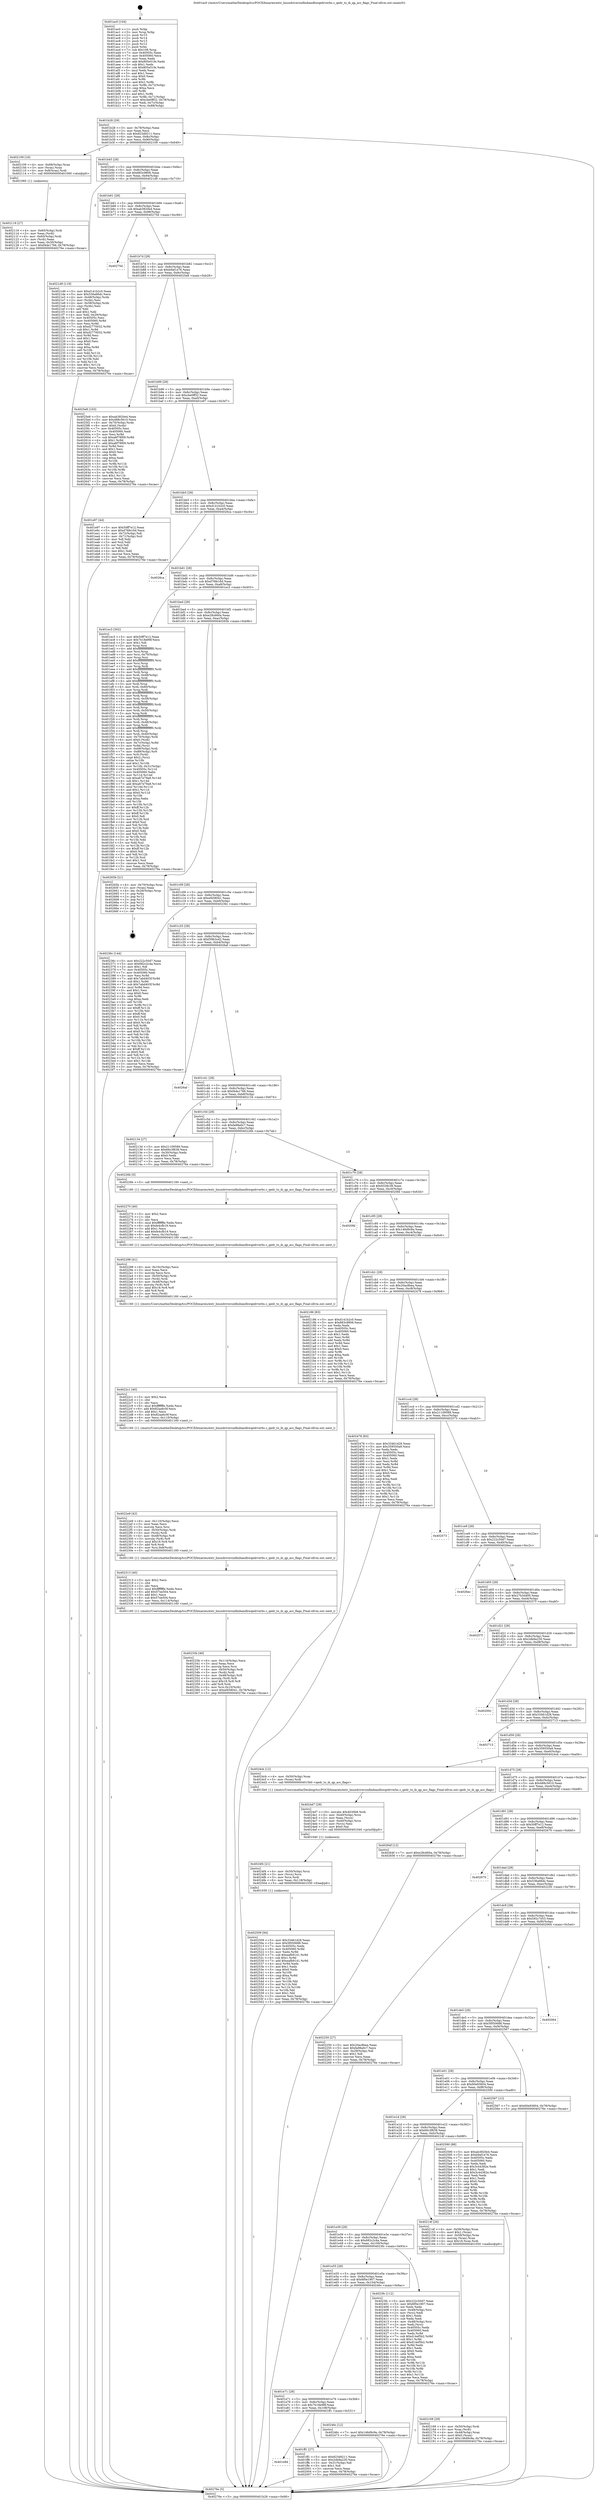 digraph "0x401ac0" {
  label = "0x401ac0 (/mnt/c/Users/mathe/Desktop/tcc/POCII/binaries/extr_linuxdriversinfinibandhwqedrverbs.c_qedr_to_ib_qp_acc_flags_Final-ollvm.out::main(0))"
  labelloc = "t"
  node[shape=record]

  Entry [label="",width=0.3,height=0.3,shape=circle,fillcolor=black,style=filled]
  "0x401b28" [label="{
     0x401b28 [29]\l
     | [instrs]\l
     &nbsp;&nbsp;0x401b28 \<+3\>: mov -0x78(%rbp),%eax\l
     &nbsp;&nbsp;0x401b2b \<+2\>: mov %eax,%ecx\l
     &nbsp;&nbsp;0x401b2d \<+6\>: sub $0x823d9211,%ecx\l
     &nbsp;&nbsp;0x401b33 \<+6\>: mov %eax,-0x8c(%rbp)\l
     &nbsp;&nbsp;0x401b39 \<+6\>: mov %ecx,-0x90(%rbp)\l
     &nbsp;&nbsp;0x401b3f \<+6\>: je 0000000000402109 \<main+0x649\>\l
  }"]
  "0x402109" [label="{
     0x402109 [16]\l
     | [instrs]\l
     &nbsp;&nbsp;0x402109 \<+4\>: mov -0x68(%rbp),%rax\l
     &nbsp;&nbsp;0x40210d \<+3\>: mov (%rax),%rax\l
     &nbsp;&nbsp;0x402110 \<+4\>: mov 0x8(%rax),%rdi\l
     &nbsp;&nbsp;0x402114 \<+5\>: call 0000000000401060 \<atoi@plt\>\l
     | [calls]\l
     &nbsp;&nbsp;0x401060 \{1\} (unknown)\l
  }"]
  "0x401b45" [label="{
     0x401b45 [28]\l
     | [instrs]\l
     &nbsp;&nbsp;0x401b45 \<+5\>: jmp 0000000000401b4a \<main+0x8a\>\l
     &nbsp;&nbsp;0x401b4a \<+6\>: mov -0x8c(%rbp),%eax\l
     &nbsp;&nbsp;0x401b50 \<+5\>: sub $0x883c9806,%eax\l
     &nbsp;&nbsp;0x401b55 \<+6\>: mov %eax,-0x94(%rbp)\l
     &nbsp;&nbsp;0x401b5b \<+6\>: je 00000000004021d9 \<main+0x719\>\l
  }"]
  Exit [label="",width=0.3,height=0.3,shape=circle,fillcolor=black,style=filled,peripheries=2]
  "0x4021d9" [label="{
     0x4021d9 [119]\l
     | [instrs]\l
     &nbsp;&nbsp;0x4021d9 \<+5\>: mov $0xd141b2c0,%eax\l
     &nbsp;&nbsp;0x4021de \<+5\>: mov $0x536a66dc,%ecx\l
     &nbsp;&nbsp;0x4021e3 \<+4\>: mov -0x48(%rbp),%rdx\l
     &nbsp;&nbsp;0x4021e7 \<+2\>: mov (%rdx),%esi\l
     &nbsp;&nbsp;0x4021e9 \<+4\>: mov -0x58(%rbp),%rdx\l
     &nbsp;&nbsp;0x4021ed \<+2\>: cmp (%rdx),%esi\l
     &nbsp;&nbsp;0x4021ef \<+4\>: setl %dil\l
     &nbsp;&nbsp;0x4021f3 \<+4\>: and $0x1,%dil\l
     &nbsp;&nbsp;0x4021f7 \<+4\>: mov %dil,-0x29(%rbp)\l
     &nbsp;&nbsp;0x4021fb \<+7\>: mov 0x40505c,%esi\l
     &nbsp;&nbsp;0x402202 \<+8\>: mov 0x405060,%r8d\l
     &nbsp;&nbsp;0x40220a \<+3\>: mov %esi,%r9d\l
     &nbsp;&nbsp;0x40220d \<+7\>: sub $0xd2770032,%r9d\l
     &nbsp;&nbsp;0x402214 \<+4\>: sub $0x1,%r9d\l
     &nbsp;&nbsp;0x402218 \<+7\>: add $0xd2770032,%r9d\l
     &nbsp;&nbsp;0x40221f \<+4\>: imul %r9d,%esi\l
     &nbsp;&nbsp;0x402223 \<+3\>: and $0x1,%esi\l
     &nbsp;&nbsp;0x402226 \<+3\>: cmp $0x0,%esi\l
     &nbsp;&nbsp;0x402229 \<+4\>: sete %dil\l
     &nbsp;&nbsp;0x40222d \<+4\>: cmp $0xa,%r8d\l
     &nbsp;&nbsp;0x402231 \<+4\>: setl %r10b\l
     &nbsp;&nbsp;0x402235 \<+3\>: mov %dil,%r11b\l
     &nbsp;&nbsp;0x402238 \<+3\>: and %r10b,%r11b\l
     &nbsp;&nbsp;0x40223b \<+3\>: xor %r10b,%dil\l
     &nbsp;&nbsp;0x40223e \<+3\>: or %dil,%r11b\l
     &nbsp;&nbsp;0x402241 \<+4\>: test $0x1,%r11b\l
     &nbsp;&nbsp;0x402245 \<+3\>: cmovne %ecx,%eax\l
     &nbsp;&nbsp;0x402248 \<+3\>: mov %eax,-0x78(%rbp)\l
     &nbsp;&nbsp;0x40224b \<+5\>: jmp 000000000040276e \<main+0xcae\>\l
  }"]
  "0x401b61" [label="{
     0x401b61 [28]\l
     | [instrs]\l
     &nbsp;&nbsp;0x401b61 \<+5\>: jmp 0000000000401b66 \<main+0xa6\>\l
     &nbsp;&nbsp;0x401b66 \<+6\>: mov -0x8c(%rbp),%eax\l
     &nbsp;&nbsp;0x401b6c \<+5\>: sub $0xab3820e4,%eax\l
     &nbsp;&nbsp;0x401b71 \<+6\>: mov %eax,-0x98(%rbp)\l
     &nbsp;&nbsp;0x401b77 \<+6\>: je 000000000040275d \<main+0xc9d\>\l
  }"]
  "0x402509" [label="{
     0x402509 [94]\l
     | [instrs]\l
     &nbsp;&nbsp;0x402509 \<+5\>: mov $0x33461d28,%eax\l
     &nbsp;&nbsp;0x40250e \<+5\>: mov $0x5f050688,%esi\l
     &nbsp;&nbsp;0x402513 \<+7\>: mov 0x40505c,%edx\l
     &nbsp;&nbsp;0x40251a \<+8\>: mov 0x405060,%r8d\l
     &nbsp;&nbsp;0x402522 \<+3\>: mov %edx,%r9d\l
     &nbsp;&nbsp;0x402525 \<+7\>: sub $0xeafb9141,%r9d\l
     &nbsp;&nbsp;0x40252c \<+4\>: sub $0x1,%r9d\l
     &nbsp;&nbsp;0x402530 \<+7\>: add $0xeafb9141,%r9d\l
     &nbsp;&nbsp;0x402537 \<+4\>: imul %r9d,%edx\l
     &nbsp;&nbsp;0x40253b \<+3\>: and $0x1,%edx\l
     &nbsp;&nbsp;0x40253e \<+3\>: cmp $0x0,%edx\l
     &nbsp;&nbsp;0x402541 \<+4\>: sete %r10b\l
     &nbsp;&nbsp;0x402545 \<+4\>: cmp $0xa,%r8d\l
     &nbsp;&nbsp;0x402549 \<+4\>: setl %r11b\l
     &nbsp;&nbsp;0x40254d \<+3\>: mov %r10b,%bl\l
     &nbsp;&nbsp;0x402550 \<+3\>: and %r11b,%bl\l
     &nbsp;&nbsp;0x402553 \<+3\>: xor %r11b,%r10b\l
     &nbsp;&nbsp;0x402556 \<+3\>: or %r10b,%bl\l
     &nbsp;&nbsp;0x402559 \<+3\>: test $0x1,%bl\l
     &nbsp;&nbsp;0x40255c \<+3\>: cmovne %esi,%eax\l
     &nbsp;&nbsp;0x40255f \<+3\>: mov %eax,-0x78(%rbp)\l
     &nbsp;&nbsp;0x402562 \<+5\>: jmp 000000000040276e \<main+0xcae\>\l
  }"]
  "0x40275d" [label="{
     0x40275d\l
  }", style=dashed]
  "0x401b7d" [label="{
     0x401b7d [28]\l
     | [instrs]\l
     &nbsp;&nbsp;0x401b7d \<+5\>: jmp 0000000000401b82 \<main+0xc2\>\l
     &nbsp;&nbsp;0x401b82 \<+6\>: mov -0x8c(%rbp),%eax\l
     &nbsp;&nbsp;0x401b88 \<+5\>: sub $0xb9af1e76,%eax\l
     &nbsp;&nbsp;0x401b8d \<+6\>: mov %eax,-0x9c(%rbp)\l
     &nbsp;&nbsp;0x401b93 \<+6\>: je 00000000004025e8 \<main+0xb28\>\l
  }"]
  "0x4024f4" [label="{
     0x4024f4 [21]\l
     | [instrs]\l
     &nbsp;&nbsp;0x4024f4 \<+4\>: mov -0x50(%rbp),%rcx\l
     &nbsp;&nbsp;0x4024f8 \<+3\>: mov (%rcx),%rcx\l
     &nbsp;&nbsp;0x4024fb \<+3\>: mov %rcx,%rdi\l
     &nbsp;&nbsp;0x4024fe \<+6\>: mov %eax,-0x118(%rbp)\l
     &nbsp;&nbsp;0x402504 \<+5\>: call 0000000000401030 \<free@plt\>\l
     | [calls]\l
     &nbsp;&nbsp;0x401030 \{1\} (unknown)\l
  }"]
  "0x4025e8" [label="{
     0x4025e8 [103]\l
     | [instrs]\l
     &nbsp;&nbsp;0x4025e8 \<+5\>: mov $0xab3820e4,%eax\l
     &nbsp;&nbsp;0x4025ed \<+5\>: mov $0x488c5610,%ecx\l
     &nbsp;&nbsp;0x4025f2 \<+4\>: mov -0x70(%rbp),%rdx\l
     &nbsp;&nbsp;0x4025f6 \<+6\>: movl $0x0,(%rdx)\l
     &nbsp;&nbsp;0x4025fc \<+7\>: mov 0x40505c,%esi\l
     &nbsp;&nbsp;0x402603 \<+7\>: mov 0x405060,%edi\l
     &nbsp;&nbsp;0x40260a \<+3\>: mov %esi,%r8d\l
     &nbsp;&nbsp;0x40260d \<+7\>: sub $0xa6f78f09,%r8d\l
     &nbsp;&nbsp;0x402614 \<+4\>: sub $0x1,%r8d\l
     &nbsp;&nbsp;0x402618 \<+7\>: add $0xa6f78f09,%r8d\l
     &nbsp;&nbsp;0x40261f \<+4\>: imul %r8d,%esi\l
     &nbsp;&nbsp;0x402623 \<+3\>: and $0x1,%esi\l
     &nbsp;&nbsp;0x402626 \<+3\>: cmp $0x0,%esi\l
     &nbsp;&nbsp;0x402629 \<+4\>: sete %r9b\l
     &nbsp;&nbsp;0x40262d \<+3\>: cmp $0xa,%edi\l
     &nbsp;&nbsp;0x402630 \<+4\>: setl %r10b\l
     &nbsp;&nbsp;0x402634 \<+3\>: mov %r9b,%r11b\l
     &nbsp;&nbsp;0x402637 \<+3\>: and %r10b,%r11b\l
     &nbsp;&nbsp;0x40263a \<+3\>: xor %r10b,%r9b\l
     &nbsp;&nbsp;0x40263d \<+3\>: or %r9b,%r11b\l
     &nbsp;&nbsp;0x402640 \<+4\>: test $0x1,%r11b\l
     &nbsp;&nbsp;0x402644 \<+3\>: cmovne %ecx,%eax\l
     &nbsp;&nbsp;0x402647 \<+3\>: mov %eax,-0x78(%rbp)\l
     &nbsp;&nbsp;0x40264a \<+5\>: jmp 000000000040276e \<main+0xcae\>\l
  }"]
  "0x401b99" [label="{
     0x401b99 [28]\l
     | [instrs]\l
     &nbsp;&nbsp;0x401b99 \<+5\>: jmp 0000000000401b9e \<main+0xde\>\l
     &nbsp;&nbsp;0x401b9e \<+6\>: mov -0x8c(%rbp),%eax\l
     &nbsp;&nbsp;0x401ba4 \<+5\>: sub $0xcbe0ff32,%eax\l
     &nbsp;&nbsp;0x401ba9 \<+6\>: mov %eax,-0xa0(%rbp)\l
     &nbsp;&nbsp;0x401baf \<+6\>: je 0000000000401e97 \<main+0x3d7\>\l
  }"]
  "0x4024d7" [label="{
     0x4024d7 [29]\l
     | [instrs]\l
     &nbsp;&nbsp;0x4024d7 \<+10\>: movabs $0x4030b6,%rdi\l
     &nbsp;&nbsp;0x4024e1 \<+4\>: mov -0x40(%rbp),%rcx\l
     &nbsp;&nbsp;0x4024e5 \<+2\>: mov %eax,(%rcx)\l
     &nbsp;&nbsp;0x4024e7 \<+4\>: mov -0x40(%rbp),%rcx\l
     &nbsp;&nbsp;0x4024eb \<+2\>: mov (%rcx),%esi\l
     &nbsp;&nbsp;0x4024ed \<+2\>: mov $0x0,%al\l
     &nbsp;&nbsp;0x4024ef \<+5\>: call 0000000000401040 \<printf@plt\>\l
     | [calls]\l
     &nbsp;&nbsp;0x401040 \{1\} (unknown)\l
  }"]
  "0x401e97" [label="{
     0x401e97 [44]\l
     | [instrs]\l
     &nbsp;&nbsp;0x401e97 \<+5\>: mov $0x50ff7e12,%eax\l
     &nbsp;&nbsp;0x401e9c \<+5\>: mov $0xd76fe16d,%ecx\l
     &nbsp;&nbsp;0x401ea1 \<+3\>: mov -0x72(%rbp),%dl\l
     &nbsp;&nbsp;0x401ea4 \<+4\>: mov -0x71(%rbp),%sil\l
     &nbsp;&nbsp;0x401ea8 \<+3\>: mov %dl,%dil\l
     &nbsp;&nbsp;0x401eab \<+3\>: and %sil,%dil\l
     &nbsp;&nbsp;0x401eae \<+3\>: xor %sil,%dl\l
     &nbsp;&nbsp;0x401eb1 \<+3\>: or %dl,%dil\l
     &nbsp;&nbsp;0x401eb4 \<+4\>: test $0x1,%dil\l
     &nbsp;&nbsp;0x401eb8 \<+3\>: cmovne %ecx,%eax\l
     &nbsp;&nbsp;0x401ebb \<+3\>: mov %eax,-0x78(%rbp)\l
     &nbsp;&nbsp;0x401ebe \<+5\>: jmp 000000000040276e \<main+0xcae\>\l
  }"]
  "0x401bb5" [label="{
     0x401bb5 [28]\l
     | [instrs]\l
     &nbsp;&nbsp;0x401bb5 \<+5\>: jmp 0000000000401bba \<main+0xfa\>\l
     &nbsp;&nbsp;0x401bba \<+6\>: mov -0x8c(%rbp),%eax\l
     &nbsp;&nbsp;0x401bc0 \<+5\>: sub $0xd141b2c0,%eax\l
     &nbsp;&nbsp;0x401bc5 \<+6\>: mov %eax,-0xa4(%rbp)\l
     &nbsp;&nbsp;0x401bcb \<+6\>: je 00000000004026ca \<main+0xc0a\>\l
  }"]
  "0x40276e" [label="{
     0x40276e [5]\l
     | [instrs]\l
     &nbsp;&nbsp;0x40276e \<+5\>: jmp 0000000000401b28 \<main+0x68\>\l
  }"]
  "0x401ac0" [label="{
     0x401ac0 [104]\l
     | [instrs]\l
     &nbsp;&nbsp;0x401ac0 \<+1\>: push %rbp\l
     &nbsp;&nbsp;0x401ac1 \<+3\>: mov %rsp,%rbp\l
     &nbsp;&nbsp;0x401ac4 \<+2\>: push %r15\l
     &nbsp;&nbsp;0x401ac6 \<+2\>: push %r14\l
     &nbsp;&nbsp;0x401ac8 \<+2\>: push %r13\l
     &nbsp;&nbsp;0x401aca \<+2\>: push %r12\l
     &nbsp;&nbsp;0x401acc \<+1\>: push %rbx\l
     &nbsp;&nbsp;0x401acd \<+7\>: sub $0x108,%rsp\l
     &nbsp;&nbsp;0x401ad4 \<+7\>: mov 0x40505c,%eax\l
     &nbsp;&nbsp;0x401adb \<+7\>: mov 0x405060,%ecx\l
     &nbsp;&nbsp;0x401ae2 \<+2\>: mov %eax,%edx\l
     &nbsp;&nbsp;0x401ae4 \<+6\>: add $0x805e51fe,%edx\l
     &nbsp;&nbsp;0x401aea \<+3\>: sub $0x1,%edx\l
     &nbsp;&nbsp;0x401aed \<+6\>: sub $0x805e51fe,%edx\l
     &nbsp;&nbsp;0x401af3 \<+3\>: imul %edx,%eax\l
     &nbsp;&nbsp;0x401af6 \<+3\>: and $0x1,%eax\l
     &nbsp;&nbsp;0x401af9 \<+3\>: cmp $0x0,%eax\l
     &nbsp;&nbsp;0x401afc \<+4\>: sete %r8b\l
     &nbsp;&nbsp;0x401b00 \<+4\>: and $0x1,%r8b\l
     &nbsp;&nbsp;0x401b04 \<+4\>: mov %r8b,-0x72(%rbp)\l
     &nbsp;&nbsp;0x401b08 \<+3\>: cmp $0xa,%ecx\l
     &nbsp;&nbsp;0x401b0b \<+4\>: setl %r8b\l
     &nbsp;&nbsp;0x401b0f \<+4\>: and $0x1,%r8b\l
     &nbsp;&nbsp;0x401b13 \<+4\>: mov %r8b,-0x71(%rbp)\l
     &nbsp;&nbsp;0x401b17 \<+7\>: movl $0xcbe0ff32,-0x78(%rbp)\l
     &nbsp;&nbsp;0x401b1e \<+3\>: mov %edi,-0x7c(%rbp)\l
     &nbsp;&nbsp;0x401b21 \<+7\>: mov %rsi,-0x88(%rbp)\l
  }"]
  "0x40233b" [label="{
     0x40233b [49]\l
     | [instrs]\l
     &nbsp;&nbsp;0x40233b \<+6\>: mov -0x114(%rbp),%ecx\l
     &nbsp;&nbsp;0x402341 \<+3\>: imul %eax,%ecx\l
     &nbsp;&nbsp;0x402344 \<+3\>: movslq %ecx,%rsi\l
     &nbsp;&nbsp;0x402347 \<+4\>: mov -0x50(%rbp),%rdi\l
     &nbsp;&nbsp;0x40234b \<+3\>: mov (%rdi),%rdi\l
     &nbsp;&nbsp;0x40234e \<+4\>: mov -0x48(%rbp),%r8\l
     &nbsp;&nbsp;0x402352 \<+3\>: movslq (%r8),%r8\l
     &nbsp;&nbsp;0x402355 \<+4\>: imul $0x18,%r8,%r8\l
     &nbsp;&nbsp;0x402359 \<+3\>: add %r8,%rdi\l
     &nbsp;&nbsp;0x40235c \<+4\>: mov %rsi,0x10(%rdi)\l
     &nbsp;&nbsp;0x402360 \<+7\>: movl $0xef458041,-0x78(%rbp)\l
     &nbsp;&nbsp;0x402367 \<+5\>: jmp 000000000040276e \<main+0xcae\>\l
  }"]
  "0x4026ca" [label="{
     0x4026ca\l
  }", style=dashed]
  "0x401bd1" [label="{
     0x401bd1 [28]\l
     | [instrs]\l
     &nbsp;&nbsp;0x401bd1 \<+5\>: jmp 0000000000401bd6 \<main+0x116\>\l
     &nbsp;&nbsp;0x401bd6 \<+6\>: mov -0x8c(%rbp),%eax\l
     &nbsp;&nbsp;0x401bdc \<+5\>: sub $0xd76fe16d,%eax\l
     &nbsp;&nbsp;0x401be1 \<+6\>: mov %eax,-0xa8(%rbp)\l
     &nbsp;&nbsp;0x401be7 \<+6\>: je 0000000000401ec3 \<main+0x403\>\l
  }"]
  "0x402313" [label="{
     0x402313 [40]\l
     | [instrs]\l
     &nbsp;&nbsp;0x402313 \<+5\>: mov $0x2,%ecx\l
     &nbsp;&nbsp;0x402318 \<+1\>: cltd\l
     &nbsp;&nbsp;0x402319 \<+2\>: idiv %ecx\l
     &nbsp;&nbsp;0x40231b \<+6\>: imul $0xfffffffe,%edx,%ecx\l
     &nbsp;&nbsp;0x402321 \<+6\>: add $0x57ee504,%ecx\l
     &nbsp;&nbsp;0x402327 \<+3\>: add $0x1,%ecx\l
     &nbsp;&nbsp;0x40232a \<+6\>: sub $0x57ee504,%ecx\l
     &nbsp;&nbsp;0x402330 \<+6\>: mov %ecx,-0x114(%rbp)\l
     &nbsp;&nbsp;0x402336 \<+5\>: call 0000000000401160 \<next_i\>\l
     | [calls]\l
     &nbsp;&nbsp;0x401160 \{1\} (/mnt/c/Users/mathe/Desktop/tcc/POCII/binaries/extr_linuxdriversinfinibandhwqedrverbs.c_qedr_to_ib_qp_acc_flags_Final-ollvm.out::next_i)\l
  }"]
  "0x401ec3" [label="{
     0x401ec3 [302]\l
     | [instrs]\l
     &nbsp;&nbsp;0x401ec3 \<+5\>: mov $0x50ff7e12,%eax\l
     &nbsp;&nbsp;0x401ec8 \<+5\>: mov $0x7b18e99f,%ecx\l
     &nbsp;&nbsp;0x401ecd \<+2\>: mov $0x1,%dl\l
     &nbsp;&nbsp;0x401ecf \<+3\>: mov %rsp,%rsi\l
     &nbsp;&nbsp;0x401ed2 \<+4\>: add $0xfffffffffffffff0,%rsi\l
     &nbsp;&nbsp;0x401ed6 \<+3\>: mov %rsi,%rsp\l
     &nbsp;&nbsp;0x401ed9 \<+4\>: mov %rsi,-0x70(%rbp)\l
     &nbsp;&nbsp;0x401edd \<+3\>: mov %rsp,%rsi\l
     &nbsp;&nbsp;0x401ee0 \<+4\>: add $0xfffffffffffffff0,%rsi\l
     &nbsp;&nbsp;0x401ee4 \<+3\>: mov %rsi,%rsp\l
     &nbsp;&nbsp;0x401ee7 \<+3\>: mov %rsp,%rdi\l
     &nbsp;&nbsp;0x401eea \<+4\>: add $0xfffffffffffffff0,%rdi\l
     &nbsp;&nbsp;0x401eee \<+3\>: mov %rdi,%rsp\l
     &nbsp;&nbsp;0x401ef1 \<+4\>: mov %rdi,-0x68(%rbp)\l
     &nbsp;&nbsp;0x401ef5 \<+3\>: mov %rsp,%rdi\l
     &nbsp;&nbsp;0x401ef8 \<+4\>: add $0xfffffffffffffff0,%rdi\l
     &nbsp;&nbsp;0x401efc \<+3\>: mov %rdi,%rsp\l
     &nbsp;&nbsp;0x401eff \<+4\>: mov %rdi,-0x60(%rbp)\l
     &nbsp;&nbsp;0x401f03 \<+3\>: mov %rsp,%rdi\l
     &nbsp;&nbsp;0x401f06 \<+4\>: add $0xfffffffffffffff0,%rdi\l
     &nbsp;&nbsp;0x401f0a \<+3\>: mov %rdi,%rsp\l
     &nbsp;&nbsp;0x401f0d \<+4\>: mov %rdi,-0x58(%rbp)\l
     &nbsp;&nbsp;0x401f11 \<+3\>: mov %rsp,%rdi\l
     &nbsp;&nbsp;0x401f14 \<+4\>: add $0xfffffffffffffff0,%rdi\l
     &nbsp;&nbsp;0x401f18 \<+3\>: mov %rdi,%rsp\l
     &nbsp;&nbsp;0x401f1b \<+4\>: mov %rdi,-0x50(%rbp)\l
     &nbsp;&nbsp;0x401f1f \<+3\>: mov %rsp,%rdi\l
     &nbsp;&nbsp;0x401f22 \<+4\>: add $0xfffffffffffffff0,%rdi\l
     &nbsp;&nbsp;0x401f26 \<+3\>: mov %rdi,%rsp\l
     &nbsp;&nbsp;0x401f29 \<+4\>: mov %rdi,-0x48(%rbp)\l
     &nbsp;&nbsp;0x401f2d \<+3\>: mov %rsp,%rdi\l
     &nbsp;&nbsp;0x401f30 \<+4\>: add $0xfffffffffffffff0,%rdi\l
     &nbsp;&nbsp;0x401f34 \<+3\>: mov %rdi,%rsp\l
     &nbsp;&nbsp;0x401f37 \<+4\>: mov %rdi,-0x40(%rbp)\l
     &nbsp;&nbsp;0x401f3b \<+4\>: mov -0x70(%rbp),%rdi\l
     &nbsp;&nbsp;0x401f3f \<+6\>: movl $0x0,(%rdi)\l
     &nbsp;&nbsp;0x401f45 \<+4\>: mov -0x7c(%rbp),%r8d\l
     &nbsp;&nbsp;0x401f49 \<+3\>: mov %r8d,(%rsi)\l
     &nbsp;&nbsp;0x401f4c \<+4\>: mov -0x68(%rbp),%rdi\l
     &nbsp;&nbsp;0x401f50 \<+7\>: mov -0x88(%rbp),%r9\l
     &nbsp;&nbsp;0x401f57 \<+3\>: mov %r9,(%rdi)\l
     &nbsp;&nbsp;0x401f5a \<+3\>: cmpl $0x2,(%rsi)\l
     &nbsp;&nbsp;0x401f5d \<+4\>: setne %r10b\l
     &nbsp;&nbsp;0x401f61 \<+4\>: and $0x1,%r10b\l
     &nbsp;&nbsp;0x401f65 \<+4\>: mov %r10b,-0x31(%rbp)\l
     &nbsp;&nbsp;0x401f69 \<+8\>: mov 0x40505c,%r11d\l
     &nbsp;&nbsp;0x401f71 \<+7\>: mov 0x405060,%ebx\l
     &nbsp;&nbsp;0x401f78 \<+3\>: mov %r11d,%r14d\l
     &nbsp;&nbsp;0x401f7b \<+7\>: sub $0xa67e79a8,%r14d\l
     &nbsp;&nbsp;0x401f82 \<+4\>: sub $0x1,%r14d\l
     &nbsp;&nbsp;0x401f86 \<+7\>: add $0xa67e79a8,%r14d\l
     &nbsp;&nbsp;0x401f8d \<+4\>: imul %r14d,%r11d\l
     &nbsp;&nbsp;0x401f91 \<+4\>: and $0x1,%r11d\l
     &nbsp;&nbsp;0x401f95 \<+4\>: cmp $0x0,%r11d\l
     &nbsp;&nbsp;0x401f99 \<+4\>: sete %r10b\l
     &nbsp;&nbsp;0x401f9d \<+3\>: cmp $0xa,%ebx\l
     &nbsp;&nbsp;0x401fa0 \<+4\>: setl %r15b\l
     &nbsp;&nbsp;0x401fa4 \<+3\>: mov %r10b,%r12b\l
     &nbsp;&nbsp;0x401fa7 \<+4\>: xor $0xff,%r12b\l
     &nbsp;&nbsp;0x401fab \<+3\>: mov %r15b,%r13b\l
     &nbsp;&nbsp;0x401fae \<+4\>: xor $0xff,%r13b\l
     &nbsp;&nbsp;0x401fb2 \<+3\>: xor $0x0,%dl\l
     &nbsp;&nbsp;0x401fb5 \<+3\>: mov %r12b,%sil\l
     &nbsp;&nbsp;0x401fb8 \<+4\>: and $0x0,%sil\l
     &nbsp;&nbsp;0x401fbc \<+3\>: and %dl,%r10b\l
     &nbsp;&nbsp;0x401fbf \<+3\>: mov %r13b,%dil\l
     &nbsp;&nbsp;0x401fc2 \<+4\>: and $0x0,%dil\l
     &nbsp;&nbsp;0x401fc6 \<+3\>: and %dl,%r15b\l
     &nbsp;&nbsp;0x401fc9 \<+3\>: or %r10b,%sil\l
     &nbsp;&nbsp;0x401fcc \<+3\>: or %r15b,%dil\l
     &nbsp;&nbsp;0x401fcf \<+3\>: xor %dil,%sil\l
     &nbsp;&nbsp;0x401fd2 \<+3\>: or %r13b,%r12b\l
     &nbsp;&nbsp;0x401fd5 \<+4\>: xor $0xff,%r12b\l
     &nbsp;&nbsp;0x401fd9 \<+3\>: or $0x0,%dl\l
     &nbsp;&nbsp;0x401fdc \<+3\>: and %dl,%r12b\l
     &nbsp;&nbsp;0x401fdf \<+3\>: or %r12b,%sil\l
     &nbsp;&nbsp;0x401fe2 \<+4\>: test $0x1,%sil\l
     &nbsp;&nbsp;0x401fe6 \<+3\>: cmovne %ecx,%eax\l
     &nbsp;&nbsp;0x401fe9 \<+3\>: mov %eax,-0x78(%rbp)\l
     &nbsp;&nbsp;0x401fec \<+5\>: jmp 000000000040276e \<main+0xcae\>\l
  }"]
  "0x401bed" [label="{
     0x401bed [28]\l
     | [instrs]\l
     &nbsp;&nbsp;0x401bed \<+5\>: jmp 0000000000401bf2 \<main+0x132\>\l
     &nbsp;&nbsp;0x401bf2 \<+6\>: mov -0x8c(%rbp),%eax\l
     &nbsp;&nbsp;0x401bf8 \<+5\>: sub $0xe28c660a,%eax\l
     &nbsp;&nbsp;0x401bfd \<+6\>: mov %eax,-0xac(%rbp)\l
     &nbsp;&nbsp;0x401c03 \<+6\>: je 000000000040265b \<main+0xb9b\>\l
  }"]
  "0x4022e9" [label="{
     0x4022e9 [42]\l
     | [instrs]\l
     &nbsp;&nbsp;0x4022e9 \<+6\>: mov -0x110(%rbp),%ecx\l
     &nbsp;&nbsp;0x4022ef \<+3\>: imul %eax,%ecx\l
     &nbsp;&nbsp;0x4022f2 \<+3\>: movslq %ecx,%rsi\l
     &nbsp;&nbsp;0x4022f5 \<+4\>: mov -0x50(%rbp),%rdi\l
     &nbsp;&nbsp;0x4022f9 \<+3\>: mov (%rdi),%rdi\l
     &nbsp;&nbsp;0x4022fc \<+4\>: mov -0x48(%rbp),%r8\l
     &nbsp;&nbsp;0x402300 \<+3\>: movslq (%r8),%r8\l
     &nbsp;&nbsp;0x402303 \<+4\>: imul $0x18,%r8,%r8\l
     &nbsp;&nbsp;0x402307 \<+3\>: add %r8,%rdi\l
     &nbsp;&nbsp;0x40230a \<+4\>: mov %rsi,0x8(%rdi)\l
     &nbsp;&nbsp;0x40230e \<+5\>: call 0000000000401160 \<next_i\>\l
     | [calls]\l
     &nbsp;&nbsp;0x401160 \{1\} (/mnt/c/Users/mathe/Desktop/tcc/POCII/binaries/extr_linuxdriversinfinibandhwqedrverbs.c_qedr_to_ib_qp_acc_flags_Final-ollvm.out::next_i)\l
  }"]
  "0x4022c1" [label="{
     0x4022c1 [40]\l
     | [instrs]\l
     &nbsp;&nbsp;0x4022c1 \<+5\>: mov $0x2,%ecx\l
     &nbsp;&nbsp;0x4022c6 \<+1\>: cltd\l
     &nbsp;&nbsp;0x4022c7 \<+2\>: idiv %ecx\l
     &nbsp;&nbsp;0x4022c9 \<+6\>: imul $0xfffffffe,%edx,%ecx\l
     &nbsp;&nbsp;0x4022cf \<+6\>: add $0x82aa6c0f,%ecx\l
     &nbsp;&nbsp;0x4022d5 \<+3\>: add $0x1,%ecx\l
     &nbsp;&nbsp;0x4022d8 \<+6\>: sub $0x82aa6c0f,%ecx\l
     &nbsp;&nbsp;0x4022de \<+6\>: mov %ecx,-0x110(%rbp)\l
     &nbsp;&nbsp;0x4022e4 \<+5\>: call 0000000000401160 \<next_i\>\l
     | [calls]\l
     &nbsp;&nbsp;0x401160 \{1\} (/mnt/c/Users/mathe/Desktop/tcc/POCII/binaries/extr_linuxdriversinfinibandhwqedrverbs.c_qedr_to_ib_qp_acc_flags_Final-ollvm.out::next_i)\l
  }"]
  "0x40265b" [label="{
     0x40265b [21]\l
     | [instrs]\l
     &nbsp;&nbsp;0x40265b \<+4\>: mov -0x70(%rbp),%rax\l
     &nbsp;&nbsp;0x40265f \<+2\>: mov (%rax),%eax\l
     &nbsp;&nbsp;0x402661 \<+4\>: lea -0x28(%rbp),%rsp\l
     &nbsp;&nbsp;0x402665 \<+1\>: pop %rbx\l
     &nbsp;&nbsp;0x402666 \<+2\>: pop %r12\l
     &nbsp;&nbsp;0x402668 \<+2\>: pop %r13\l
     &nbsp;&nbsp;0x40266a \<+2\>: pop %r14\l
     &nbsp;&nbsp;0x40266c \<+2\>: pop %r15\l
     &nbsp;&nbsp;0x40266e \<+1\>: pop %rbp\l
     &nbsp;&nbsp;0x40266f \<+1\>: ret\l
  }"]
  "0x401c09" [label="{
     0x401c09 [28]\l
     | [instrs]\l
     &nbsp;&nbsp;0x401c09 \<+5\>: jmp 0000000000401c0e \<main+0x14e\>\l
     &nbsp;&nbsp;0x401c0e \<+6\>: mov -0x8c(%rbp),%eax\l
     &nbsp;&nbsp;0x401c14 \<+5\>: sub $0xef458041,%eax\l
     &nbsp;&nbsp;0x401c19 \<+6\>: mov %eax,-0xb0(%rbp)\l
     &nbsp;&nbsp;0x401c1f \<+6\>: je 000000000040236c \<main+0x8ac\>\l
  }"]
  "0x402298" [label="{
     0x402298 [41]\l
     | [instrs]\l
     &nbsp;&nbsp;0x402298 \<+6\>: mov -0x10c(%rbp),%ecx\l
     &nbsp;&nbsp;0x40229e \<+3\>: imul %eax,%ecx\l
     &nbsp;&nbsp;0x4022a1 \<+3\>: movslq %ecx,%rsi\l
     &nbsp;&nbsp;0x4022a4 \<+4\>: mov -0x50(%rbp),%rdi\l
     &nbsp;&nbsp;0x4022a8 \<+3\>: mov (%rdi),%rdi\l
     &nbsp;&nbsp;0x4022ab \<+4\>: mov -0x48(%rbp),%r8\l
     &nbsp;&nbsp;0x4022af \<+3\>: movslq (%r8),%r8\l
     &nbsp;&nbsp;0x4022b2 \<+4\>: imul $0x18,%r8,%r8\l
     &nbsp;&nbsp;0x4022b6 \<+3\>: add %r8,%rdi\l
     &nbsp;&nbsp;0x4022b9 \<+3\>: mov %rsi,(%rdi)\l
     &nbsp;&nbsp;0x4022bc \<+5\>: call 0000000000401160 \<next_i\>\l
     | [calls]\l
     &nbsp;&nbsp;0x401160 \{1\} (/mnt/c/Users/mathe/Desktop/tcc/POCII/binaries/extr_linuxdriversinfinibandhwqedrverbs.c_qedr_to_ib_qp_acc_flags_Final-ollvm.out::next_i)\l
  }"]
  "0x40236c" [label="{
     0x40236c [144]\l
     | [instrs]\l
     &nbsp;&nbsp;0x40236c \<+5\>: mov $0x222c50d7,%eax\l
     &nbsp;&nbsp;0x402371 \<+5\>: mov $0x682c2c4a,%ecx\l
     &nbsp;&nbsp;0x402376 \<+2\>: mov $0x1,%dl\l
     &nbsp;&nbsp;0x402378 \<+7\>: mov 0x40505c,%esi\l
     &nbsp;&nbsp;0x40237f \<+7\>: mov 0x405060,%edi\l
     &nbsp;&nbsp;0x402386 \<+3\>: mov %esi,%r8d\l
     &nbsp;&nbsp;0x402389 \<+7\>: add $0x7abd403f,%r8d\l
     &nbsp;&nbsp;0x402390 \<+4\>: sub $0x1,%r8d\l
     &nbsp;&nbsp;0x402394 \<+7\>: sub $0x7abd403f,%r8d\l
     &nbsp;&nbsp;0x40239b \<+4\>: imul %r8d,%esi\l
     &nbsp;&nbsp;0x40239f \<+3\>: and $0x1,%esi\l
     &nbsp;&nbsp;0x4023a2 \<+3\>: cmp $0x0,%esi\l
     &nbsp;&nbsp;0x4023a5 \<+4\>: sete %r9b\l
     &nbsp;&nbsp;0x4023a9 \<+3\>: cmp $0xa,%edi\l
     &nbsp;&nbsp;0x4023ac \<+4\>: setl %r10b\l
     &nbsp;&nbsp;0x4023b0 \<+3\>: mov %r9b,%r11b\l
     &nbsp;&nbsp;0x4023b3 \<+4\>: xor $0xff,%r11b\l
     &nbsp;&nbsp;0x4023b7 \<+3\>: mov %r10b,%bl\l
     &nbsp;&nbsp;0x4023ba \<+3\>: xor $0xff,%bl\l
     &nbsp;&nbsp;0x4023bd \<+3\>: xor $0x0,%dl\l
     &nbsp;&nbsp;0x4023c0 \<+3\>: mov %r11b,%r14b\l
     &nbsp;&nbsp;0x4023c3 \<+4\>: and $0x0,%r14b\l
     &nbsp;&nbsp;0x4023c7 \<+3\>: and %dl,%r9b\l
     &nbsp;&nbsp;0x4023ca \<+3\>: mov %bl,%r15b\l
     &nbsp;&nbsp;0x4023cd \<+4\>: and $0x0,%r15b\l
     &nbsp;&nbsp;0x4023d1 \<+3\>: and %dl,%r10b\l
     &nbsp;&nbsp;0x4023d4 \<+3\>: or %r9b,%r14b\l
     &nbsp;&nbsp;0x4023d7 \<+3\>: or %r10b,%r15b\l
     &nbsp;&nbsp;0x4023da \<+3\>: xor %r15b,%r14b\l
     &nbsp;&nbsp;0x4023dd \<+3\>: or %bl,%r11b\l
     &nbsp;&nbsp;0x4023e0 \<+4\>: xor $0xff,%r11b\l
     &nbsp;&nbsp;0x4023e4 \<+3\>: or $0x0,%dl\l
     &nbsp;&nbsp;0x4023e7 \<+3\>: and %dl,%r11b\l
     &nbsp;&nbsp;0x4023ea \<+3\>: or %r11b,%r14b\l
     &nbsp;&nbsp;0x4023ed \<+4\>: test $0x1,%r14b\l
     &nbsp;&nbsp;0x4023f1 \<+3\>: cmovne %ecx,%eax\l
     &nbsp;&nbsp;0x4023f4 \<+3\>: mov %eax,-0x78(%rbp)\l
     &nbsp;&nbsp;0x4023f7 \<+5\>: jmp 000000000040276e \<main+0xcae\>\l
  }"]
  "0x401c25" [label="{
     0x401c25 [28]\l
     | [instrs]\l
     &nbsp;&nbsp;0x401c25 \<+5\>: jmp 0000000000401c2a \<main+0x16a\>\l
     &nbsp;&nbsp;0x401c2a \<+6\>: mov -0x8c(%rbp),%eax\l
     &nbsp;&nbsp;0x401c30 \<+5\>: sub $0xf39b3cd2,%eax\l
     &nbsp;&nbsp;0x401c35 \<+6\>: mov %eax,-0xb4(%rbp)\l
     &nbsp;&nbsp;0x401c3b \<+6\>: je 00000000004026af \<main+0xbef\>\l
  }"]
  "0x402270" [label="{
     0x402270 [40]\l
     | [instrs]\l
     &nbsp;&nbsp;0x402270 \<+5\>: mov $0x2,%ecx\l
     &nbsp;&nbsp;0x402275 \<+1\>: cltd\l
     &nbsp;&nbsp;0x402276 \<+2\>: idiv %ecx\l
     &nbsp;&nbsp;0x402278 \<+6\>: imul $0xfffffffe,%edx,%ecx\l
     &nbsp;&nbsp;0x40227e \<+6\>: sub $0xfe4cfb19,%ecx\l
     &nbsp;&nbsp;0x402284 \<+3\>: add $0x1,%ecx\l
     &nbsp;&nbsp;0x402287 \<+6\>: add $0xfe4cfb19,%ecx\l
     &nbsp;&nbsp;0x40228d \<+6\>: mov %ecx,-0x10c(%rbp)\l
     &nbsp;&nbsp;0x402293 \<+5\>: call 0000000000401160 \<next_i\>\l
     | [calls]\l
     &nbsp;&nbsp;0x401160 \{1\} (/mnt/c/Users/mathe/Desktop/tcc/POCII/binaries/extr_linuxdriversinfinibandhwqedrverbs.c_qedr_to_ib_qp_acc_flags_Final-ollvm.out::next_i)\l
  }"]
  "0x4026af" [label="{
     0x4026af\l
  }", style=dashed]
  "0x401c41" [label="{
     0x401c41 [28]\l
     | [instrs]\l
     &nbsp;&nbsp;0x401c41 \<+5\>: jmp 0000000000401c46 \<main+0x186\>\l
     &nbsp;&nbsp;0x401c46 \<+6\>: mov -0x8c(%rbp),%eax\l
     &nbsp;&nbsp;0x401c4c \<+5\>: sub $0xf4de1766,%eax\l
     &nbsp;&nbsp;0x401c51 \<+6\>: mov %eax,-0xb8(%rbp)\l
     &nbsp;&nbsp;0x401c57 \<+6\>: je 0000000000402134 \<main+0x674\>\l
  }"]
  "0x402169" [label="{
     0x402169 [29]\l
     | [instrs]\l
     &nbsp;&nbsp;0x402169 \<+4\>: mov -0x50(%rbp),%rdi\l
     &nbsp;&nbsp;0x40216d \<+3\>: mov %rax,(%rdi)\l
     &nbsp;&nbsp;0x402170 \<+4\>: mov -0x48(%rbp),%rax\l
     &nbsp;&nbsp;0x402174 \<+6\>: movl $0x0,(%rax)\l
     &nbsp;&nbsp;0x40217a \<+7\>: movl $0x146d9c9a,-0x78(%rbp)\l
     &nbsp;&nbsp;0x402181 \<+5\>: jmp 000000000040276e \<main+0xcae\>\l
  }"]
  "0x402134" [label="{
     0x402134 [27]\l
     | [instrs]\l
     &nbsp;&nbsp;0x402134 \<+5\>: mov $0x21109589,%eax\l
     &nbsp;&nbsp;0x402139 \<+5\>: mov $0x66c3f638,%ecx\l
     &nbsp;&nbsp;0x40213e \<+3\>: mov -0x30(%rbp),%edx\l
     &nbsp;&nbsp;0x402141 \<+3\>: cmp $0x0,%edx\l
     &nbsp;&nbsp;0x402144 \<+3\>: cmove %ecx,%eax\l
     &nbsp;&nbsp;0x402147 \<+3\>: mov %eax,-0x78(%rbp)\l
     &nbsp;&nbsp;0x40214a \<+5\>: jmp 000000000040276e \<main+0xcae\>\l
  }"]
  "0x401c5d" [label="{
     0x401c5d [28]\l
     | [instrs]\l
     &nbsp;&nbsp;0x401c5d \<+5\>: jmp 0000000000401c62 \<main+0x1a2\>\l
     &nbsp;&nbsp;0x401c62 \<+6\>: mov -0x8c(%rbp),%eax\l
     &nbsp;&nbsp;0x401c68 \<+5\>: sub $0xfa98a0c7,%eax\l
     &nbsp;&nbsp;0x401c6d \<+6\>: mov %eax,-0xbc(%rbp)\l
     &nbsp;&nbsp;0x401c73 \<+6\>: je 000000000040226b \<main+0x7ab\>\l
  }"]
  "0x402119" [label="{
     0x402119 [27]\l
     | [instrs]\l
     &nbsp;&nbsp;0x402119 \<+4\>: mov -0x60(%rbp),%rdi\l
     &nbsp;&nbsp;0x40211d \<+2\>: mov %eax,(%rdi)\l
     &nbsp;&nbsp;0x40211f \<+4\>: mov -0x60(%rbp),%rdi\l
     &nbsp;&nbsp;0x402123 \<+2\>: mov (%rdi),%eax\l
     &nbsp;&nbsp;0x402125 \<+3\>: mov %eax,-0x30(%rbp)\l
     &nbsp;&nbsp;0x402128 \<+7\>: movl $0xf4de1766,-0x78(%rbp)\l
     &nbsp;&nbsp;0x40212f \<+5\>: jmp 000000000040276e \<main+0xcae\>\l
  }"]
  "0x40226b" [label="{
     0x40226b [5]\l
     | [instrs]\l
     &nbsp;&nbsp;0x40226b \<+5\>: call 0000000000401160 \<next_i\>\l
     | [calls]\l
     &nbsp;&nbsp;0x401160 \{1\} (/mnt/c/Users/mathe/Desktop/tcc/POCII/binaries/extr_linuxdriversinfinibandhwqedrverbs.c_qedr_to_ib_qp_acc_flags_Final-ollvm.out::next_i)\l
  }"]
  "0x401c79" [label="{
     0x401c79 [28]\l
     | [instrs]\l
     &nbsp;&nbsp;0x401c79 \<+5\>: jmp 0000000000401c7e \<main+0x1be\>\l
     &nbsp;&nbsp;0x401c7e \<+6\>: mov -0x8c(%rbp),%eax\l
     &nbsp;&nbsp;0x401c84 \<+5\>: sub $0x9328c38,%eax\l
     &nbsp;&nbsp;0x401c89 \<+6\>: mov %eax,-0xc0(%rbp)\l
     &nbsp;&nbsp;0x401c8f \<+6\>: je 00000000004020fd \<main+0x63d\>\l
  }"]
  "0x401e8d" [label="{
     0x401e8d\l
  }", style=dashed]
  "0x4020fd" [label="{
     0x4020fd\l
  }", style=dashed]
  "0x401c95" [label="{
     0x401c95 [28]\l
     | [instrs]\l
     &nbsp;&nbsp;0x401c95 \<+5\>: jmp 0000000000401c9a \<main+0x1da\>\l
     &nbsp;&nbsp;0x401c9a \<+6\>: mov -0x8c(%rbp),%eax\l
     &nbsp;&nbsp;0x401ca0 \<+5\>: sub $0x146d9c9a,%eax\l
     &nbsp;&nbsp;0x401ca5 \<+6\>: mov %eax,-0xc4(%rbp)\l
     &nbsp;&nbsp;0x401cab \<+6\>: je 0000000000402186 \<main+0x6c6\>\l
  }"]
  "0x401ff1" [label="{
     0x401ff1 [27]\l
     | [instrs]\l
     &nbsp;&nbsp;0x401ff1 \<+5\>: mov $0x823d9211,%eax\l
     &nbsp;&nbsp;0x401ff6 \<+5\>: mov $0x2db9a230,%ecx\l
     &nbsp;&nbsp;0x401ffb \<+3\>: mov -0x31(%rbp),%dl\l
     &nbsp;&nbsp;0x401ffe \<+3\>: test $0x1,%dl\l
     &nbsp;&nbsp;0x402001 \<+3\>: cmovne %ecx,%eax\l
     &nbsp;&nbsp;0x402004 \<+3\>: mov %eax,-0x78(%rbp)\l
     &nbsp;&nbsp;0x402007 \<+5\>: jmp 000000000040276e \<main+0xcae\>\l
  }"]
  "0x402186" [label="{
     0x402186 [83]\l
     | [instrs]\l
     &nbsp;&nbsp;0x402186 \<+5\>: mov $0xd141b2c0,%eax\l
     &nbsp;&nbsp;0x40218b \<+5\>: mov $0x883c9806,%ecx\l
     &nbsp;&nbsp;0x402190 \<+2\>: xor %edx,%edx\l
     &nbsp;&nbsp;0x402192 \<+7\>: mov 0x40505c,%esi\l
     &nbsp;&nbsp;0x402199 \<+7\>: mov 0x405060,%edi\l
     &nbsp;&nbsp;0x4021a0 \<+3\>: sub $0x1,%edx\l
     &nbsp;&nbsp;0x4021a3 \<+3\>: mov %esi,%r8d\l
     &nbsp;&nbsp;0x4021a6 \<+3\>: add %edx,%r8d\l
     &nbsp;&nbsp;0x4021a9 \<+4\>: imul %r8d,%esi\l
     &nbsp;&nbsp;0x4021ad \<+3\>: and $0x1,%esi\l
     &nbsp;&nbsp;0x4021b0 \<+3\>: cmp $0x0,%esi\l
     &nbsp;&nbsp;0x4021b3 \<+4\>: sete %r9b\l
     &nbsp;&nbsp;0x4021b7 \<+3\>: cmp $0xa,%edi\l
     &nbsp;&nbsp;0x4021ba \<+4\>: setl %r10b\l
     &nbsp;&nbsp;0x4021be \<+3\>: mov %r9b,%r11b\l
     &nbsp;&nbsp;0x4021c1 \<+3\>: and %r10b,%r11b\l
     &nbsp;&nbsp;0x4021c4 \<+3\>: xor %r10b,%r9b\l
     &nbsp;&nbsp;0x4021c7 \<+3\>: or %r9b,%r11b\l
     &nbsp;&nbsp;0x4021ca \<+4\>: test $0x1,%r11b\l
     &nbsp;&nbsp;0x4021ce \<+3\>: cmovne %ecx,%eax\l
     &nbsp;&nbsp;0x4021d1 \<+3\>: mov %eax,-0x78(%rbp)\l
     &nbsp;&nbsp;0x4021d4 \<+5\>: jmp 000000000040276e \<main+0xcae\>\l
  }"]
  "0x401cb1" [label="{
     0x401cb1 [28]\l
     | [instrs]\l
     &nbsp;&nbsp;0x401cb1 \<+5\>: jmp 0000000000401cb6 \<main+0x1f6\>\l
     &nbsp;&nbsp;0x401cb6 \<+6\>: mov -0x8c(%rbp),%eax\l
     &nbsp;&nbsp;0x401cbc \<+5\>: sub $0x20ac8bea,%eax\l
     &nbsp;&nbsp;0x401cc1 \<+6\>: mov %eax,-0xc8(%rbp)\l
     &nbsp;&nbsp;0x401cc7 \<+6\>: je 0000000000402478 \<main+0x9b8\>\l
  }"]
  "0x401e71" [label="{
     0x401e71 [28]\l
     | [instrs]\l
     &nbsp;&nbsp;0x401e71 \<+5\>: jmp 0000000000401e76 \<main+0x3b6\>\l
     &nbsp;&nbsp;0x401e76 \<+6\>: mov -0x8c(%rbp),%eax\l
     &nbsp;&nbsp;0x401e7c \<+5\>: sub $0x7b18e99f,%eax\l
     &nbsp;&nbsp;0x401e81 \<+6\>: mov %eax,-0x108(%rbp)\l
     &nbsp;&nbsp;0x401e87 \<+6\>: je 0000000000401ff1 \<main+0x531\>\l
  }"]
  "0x402478" [label="{
     0x402478 [83]\l
     | [instrs]\l
     &nbsp;&nbsp;0x402478 \<+5\>: mov $0x33461d28,%eax\l
     &nbsp;&nbsp;0x40247d \<+5\>: mov $0x359550a9,%ecx\l
     &nbsp;&nbsp;0x402482 \<+2\>: xor %edx,%edx\l
     &nbsp;&nbsp;0x402484 \<+7\>: mov 0x40505c,%esi\l
     &nbsp;&nbsp;0x40248b \<+7\>: mov 0x405060,%edi\l
     &nbsp;&nbsp;0x402492 \<+3\>: sub $0x1,%edx\l
     &nbsp;&nbsp;0x402495 \<+3\>: mov %esi,%r8d\l
     &nbsp;&nbsp;0x402498 \<+3\>: add %edx,%r8d\l
     &nbsp;&nbsp;0x40249b \<+4\>: imul %r8d,%esi\l
     &nbsp;&nbsp;0x40249f \<+3\>: and $0x1,%esi\l
     &nbsp;&nbsp;0x4024a2 \<+3\>: cmp $0x0,%esi\l
     &nbsp;&nbsp;0x4024a5 \<+4\>: sete %r9b\l
     &nbsp;&nbsp;0x4024a9 \<+3\>: cmp $0xa,%edi\l
     &nbsp;&nbsp;0x4024ac \<+4\>: setl %r10b\l
     &nbsp;&nbsp;0x4024b0 \<+3\>: mov %r9b,%r11b\l
     &nbsp;&nbsp;0x4024b3 \<+3\>: and %r10b,%r11b\l
     &nbsp;&nbsp;0x4024b6 \<+3\>: xor %r10b,%r9b\l
     &nbsp;&nbsp;0x4024b9 \<+3\>: or %r9b,%r11b\l
     &nbsp;&nbsp;0x4024bc \<+4\>: test $0x1,%r11b\l
     &nbsp;&nbsp;0x4024c0 \<+3\>: cmovne %ecx,%eax\l
     &nbsp;&nbsp;0x4024c3 \<+3\>: mov %eax,-0x78(%rbp)\l
     &nbsp;&nbsp;0x4024c6 \<+5\>: jmp 000000000040276e \<main+0xcae\>\l
  }"]
  "0x401ccd" [label="{
     0x401ccd [28]\l
     | [instrs]\l
     &nbsp;&nbsp;0x401ccd \<+5\>: jmp 0000000000401cd2 \<main+0x212\>\l
     &nbsp;&nbsp;0x401cd2 \<+6\>: mov -0x8c(%rbp),%eax\l
     &nbsp;&nbsp;0x401cd8 \<+5\>: sub $0x21109589,%eax\l
     &nbsp;&nbsp;0x401cdd \<+6\>: mov %eax,-0xcc(%rbp)\l
     &nbsp;&nbsp;0x401ce3 \<+6\>: je 0000000000402573 \<main+0xab3\>\l
  }"]
  "0x40246c" [label="{
     0x40246c [12]\l
     | [instrs]\l
     &nbsp;&nbsp;0x40246c \<+7\>: movl $0x146d9c9a,-0x78(%rbp)\l
     &nbsp;&nbsp;0x402473 \<+5\>: jmp 000000000040276e \<main+0xcae\>\l
  }"]
  "0x402573" [label="{
     0x402573\l
  }", style=dashed]
  "0x401ce9" [label="{
     0x401ce9 [28]\l
     | [instrs]\l
     &nbsp;&nbsp;0x401ce9 \<+5\>: jmp 0000000000401cee \<main+0x22e\>\l
     &nbsp;&nbsp;0x401cee \<+6\>: mov -0x8c(%rbp),%eax\l
     &nbsp;&nbsp;0x401cf4 \<+5\>: sub $0x222c50d7,%eax\l
     &nbsp;&nbsp;0x401cf9 \<+6\>: mov %eax,-0xd0(%rbp)\l
     &nbsp;&nbsp;0x401cff \<+6\>: je 00000000004026ec \<main+0xc2c\>\l
  }"]
  "0x401e55" [label="{
     0x401e55 [28]\l
     | [instrs]\l
     &nbsp;&nbsp;0x401e55 \<+5\>: jmp 0000000000401e5a \<main+0x39a\>\l
     &nbsp;&nbsp;0x401e5a \<+6\>: mov -0x8c(%rbp),%eax\l
     &nbsp;&nbsp;0x401e60 \<+5\>: sub $0x6f0e1907,%eax\l
     &nbsp;&nbsp;0x401e65 \<+6\>: mov %eax,-0x104(%rbp)\l
     &nbsp;&nbsp;0x401e6b \<+6\>: je 000000000040246c \<main+0x9ac\>\l
  }"]
  "0x4026ec" [label="{
     0x4026ec\l
  }", style=dashed]
  "0x401d05" [label="{
     0x401d05 [28]\l
     | [instrs]\l
     &nbsp;&nbsp;0x401d05 \<+5\>: jmp 0000000000401d0a \<main+0x24a\>\l
     &nbsp;&nbsp;0x401d0a \<+6\>: mov -0x8c(%rbp),%eax\l
     &nbsp;&nbsp;0x401d10 \<+5\>: sub $0x27b3d495,%eax\l
     &nbsp;&nbsp;0x401d15 \<+6\>: mov %eax,-0xd4(%rbp)\l
     &nbsp;&nbsp;0x401d1b \<+6\>: je 000000000040257f \<main+0xabf\>\l
  }"]
  "0x4023fc" [label="{
     0x4023fc [112]\l
     | [instrs]\l
     &nbsp;&nbsp;0x4023fc \<+5\>: mov $0x222c50d7,%eax\l
     &nbsp;&nbsp;0x402401 \<+5\>: mov $0x6f0e1907,%ecx\l
     &nbsp;&nbsp;0x402406 \<+2\>: xor %edx,%edx\l
     &nbsp;&nbsp;0x402408 \<+4\>: mov -0x48(%rbp),%rsi\l
     &nbsp;&nbsp;0x40240c \<+2\>: mov (%rsi),%edi\l
     &nbsp;&nbsp;0x40240e \<+3\>: sub $0x1,%edx\l
     &nbsp;&nbsp;0x402411 \<+2\>: sub %edx,%edi\l
     &nbsp;&nbsp;0x402413 \<+4\>: mov -0x48(%rbp),%rsi\l
     &nbsp;&nbsp;0x402417 \<+2\>: mov %edi,(%rsi)\l
     &nbsp;&nbsp;0x402419 \<+7\>: mov 0x40505c,%edx\l
     &nbsp;&nbsp;0x402420 \<+7\>: mov 0x405060,%edi\l
     &nbsp;&nbsp;0x402427 \<+3\>: mov %edx,%r8d\l
     &nbsp;&nbsp;0x40242a \<+7\>: sub $0xd14ef5b2,%r8d\l
     &nbsp;&nbsp;0x402431 \<+4\>: sub $0x1,%r8d\l
     &nbsp;&nbsp;0x402435 \<+7\>: add $0xd14ef5b2,%r8d\l
     &nbsp;&nbsp;0x40243c \<+4\>: imul %r8d,%edx\l
     &nbsp;&nbsp;0x402440 \<+3\>: and $0x1,%edx\l
     &nbsp;&nbsp;0x402443 \<+3\>: cmp $0x0,%edx\l
     &nbsp;&nbsp;0x402446 \<+4\>: sete %r9b\l
     &nbsp;&nbsp;0x40244a \<+3\>: cmp $0xa,%edi\l
     &nbsp;&nbsp;0x40244d \<+4\>: setl %r10b\l
     &nbsp;&nbsp;0x402451 \<+3\>: mov %r9b,%r11b\l
     &nbsp;&nbsp;0x402454 \<+3\>: and %r10b,%r11b\l
     &nbsp;&nbsp;0x402457 \<+3\>: xor %r10b,%r9b\l
     &nbsp;&nbsp;0x40245a \<+3\>: or %r9b,%r11b\l
     &nbsp;&nbsp;0x40245d \<+4\>: test $0x1,%r11b\l
     &nbsp;&nbsp;0x402461 \<+3\>: cmovne %ecx,%eax\l
     &nbsp;&nbsp;0x402464 \<+3\>: mov %eax,-0x78(%rbp)\l
     &nbsp;&nbsp;0x402467 \<+5\>: jmp 000000000040276e \<main+0xcae\>\l
  }"]
  "0x40257f" [label="{
     0x40257f\l
  }", style=dashed]
  "0x401d21" [label="{
     0x401d21 [28]\l
     | [instrs]\l
     &nbsp;&nbsp;0x401d21 \<+5\>: jmp 0000000000401d26 \<main+0x266\>\l
     &nbsp;&nbsp;0x401d26 \<+6\>: mov -0x8c(%rbp),%eax\l
     &nbsp;&nbsp;0x401d2c \<+5\>: sub $0x2db9a230,%eax\l
     &nbsp;&nbsp;0x401d31 \<+6\>: mov %eax,-0xd8(%rbp)\l
     &nbsp;&nbsp;0x401d37 \<+6\>: je 000000000040200c \<main+0x54c\>\l
  }"]
  "0x401e39" [label="{
     0x401e39 [28]\l
     | [instrs]\l
     &nbsp;&nbsp;0x401e39 \<+5\>: jmp 0000000000401e3e \<main+0x37e\>\l
     &nbsp;&nbsp;0x401e3e \<+6\>: mov -0x8c(%rbp),%eax\l
     &nbsp;&nbsp;0x401e44 \<+5\>: sub $0x682c2c4a,%eax\l
     &nbsp;&nbsp;0x401e49 \<+6\>: mov %eax,-0x100(%rbp)\l
     &nbsp;&nbsp;0x401e4f \<+6\>: je 00000000004023fc \<main+0x93c\>\l
  }"]
  "0x40200c" [label="{
     0x40200c\l
  }", style=dashed]
  "0x401d3d" [label="{
     0x401d3d [28]\l
     | [instrs]\l
     &nbsp;&nbsp;0x401d3d \<+5\>: jmp 0000000000401d42 \<main+0x282\>\l
     &nbsp;&nbsp;0x401d42 \<+6\>: mov -0x8c(%rbp),%eax\l
     &nbsp;&nbsp;0x401d48 \<+5\>: sub $0x33461d28,%eax\l
     &nbsp;&nbsp;0x401d4d \<+6\>: mov %eax,-0xdc(%rbp)\l
     &nbsp;&nbsp;0x401d53 \<+6\>: je 0000000000402713 \<main+0xc53\>\l
  }"]
  "0x40214f" [label="{
     0x40214f [26]\l
     | [instrs]\l
     &nbsp;&nbsp;0x40214f \<+4\>: mov -0x58(%rbp),%rax\l
     &nbsp;&nbsp;0x402153 \<+6\>: movl $0x1,(%rax)\l
     &nbsp;&nbsp;0x402159 \<+4\>: mov -0x58(%rbp),%rax\l
     &nbsp;&nbsp;0x40215d \<+3\>: movslq (%rax),%rax\l
     &nbsp;&nbsp;0x402160 \<+4\>: imul $0x18,%rax,%rdi\l
     &nbsp;&nbsp;0x402164 \<+5\>: call 0000000000401050 \<malloc@plt\>\l
     | [calls]\l
     &nbsp;&nbsp;0x401050 \{1\} (unknown)\l
  }"]
  "0x402713" [label="{
     0x402713\l
  }", style=dashed]
  "0x401d59" [label="{
     0x401d59 [28]\l
     | [instrs]\l
     &nbsp;&nbsp;0x401d59 \<+5\>: jmp 0000000000401d5e \<main+0x29e\>\l
     &nbsp;&nbsp;0x401d5e \<+6\>: mov -0x8c(%rbp),%eax\l
     &nbsp;&nbsp;0x401d64 \<+5\>: sub $0x359550a9,%eax\l
     &nbsp;&nbsp;0x401d69 \<+6\>: mov %eax,-0xe0(%rbp)\l
     &nbsp;&nbsp;0x401d6f \<+6\>: je 00000000004024cb \<main+0xa0b\>\l
  }"]
  "0x401e1d" [label="{
     0x401e1d [28]\l
     | [instrs]\l
     &nbsp;&nbsp;0x401e1d \<+5\>: jmp 0000000000401e22 \<main+0x362\>\l
     &nbsp;&nbsp;0x401e22 \<+6\>: mov -0x8c(%rbp),%eax\l
     &nbsp;&nbsp;0x401e28 \<+5\>: sub $0x66c3f638,%eax\l
     &nbsp;&nbsp;0x401e2d \<+6\>: mov %eax,-0xfc(%rbp)\l
     &nbsp;&nbsp;0x401e33 \<+6\>: je 000000000040214f \<main+0x68f\>\l
  }"]
  "0x4024cb" [label="{
     0x4024cb [12]\l
     | [instrs]\l
     &nbsp;&nbsp;0x4024cb \<+4\>: mov -0x50(%rbp),%rax\l
     &nbsp;&nbsp;0x4024cf \<+3\>: mov (%rax),%rdi\l
     &nbsp;&nbsp;0x4024d2 \<+5\>: call 00000000004015b0 \<qedr_to_ib_qp_acc_flags\>\l
     | [calls]\l
     &nbsp;&nbsp;0x4015b0 \{1\} (/mnt/c/Users/mathe/Desktop/tcc/POCII/binaries/extr_linuxdriversinfinibandhwqedrverbs.c_qedr_to_ib_qp_acc_flags_Final-ollvm.out::qedr_to_ib_qp_acc_flags)\l
  }"]
  "0x401d75" [label="{
     0x401d75 [28]\l
     | [instrs]\l
     &nbsp;&nbsp;0x401d75 \<+5\>: jmp 0000000000401d7a \<main+0x2ba\>\l
     &nbsp;&nbsp;0x401d7a \<+6\>: mov -0x8c(%rbp),%eax\l
     &nbsp;&nbsp;0x401d80 \<+5\>: sub $0x488c5610,%eax\l
     &nbsp;&nbsp;0x401d85 \<+6\>: mov %eax,-0xe4(%rbp)\l
     &nbsp;&nbsp;0x401d8b \<+6\>: je 000000000040264f \<main+0xb8f\>\l
  }"]
  "0x402590" [label="{
     0x402590 [88]\l
     | [instrs]\l
     &nbsp;&nbsp;0x402590 \<+5\>: mov $0xab3820e4,%eax\l
     &nbsp;&nbsp;0x402595 \<+5\>: mov $0xb9af1e76,%ecx\l
     &nbsp;&nbsp;0x40259a \<+7\>: mov 0x40505c,%edx\l
     &nbsp;&nbsp;0x4025a1 \<+7\>: mov 0x405060,%esi\l
     &nbsp;&nbsp;0x4025a8 \<+2\>: mov %edx,%edi\l
     &nbsp;&nbsp;0x4025aa \<+6\>: sub $0x3c44382e,%edi\l
     &nbsp;&nbsp;0x4025b0 \<+3\>: sub $0x1,%edi\l
     &nbsp;&nbsp;0x4025b3 \<+6\>: add $0x3c44382e,%edi\l
     &nbsp;&nbsp;0x4025b9 \<+3\>: imul %edi,%edx\l
     &nbsp;&nbsp;0x4025bc \<+3\>: and $0x1,%edx\l
     &nbsp;&nbsp;0x4025bf \<+3\>: cmp $0x0,%edx\l
     &nbsp;&nbsp;0x4025c2 \<+4\>: sete %r8b\l
     &nbsp;&nbsp;0x4025c6 \<+3\>: cmp $0xa,%esi\l
     &nbsp;&nbsp;0x4025c9 \<+4\>: setl %r9b\l
     &nbsp;&nbsp;0x4025cd \<+3\>: mov %r8b,%r10b\l
     &nbsp;&nbsp;0x4025d0 \<+3\>: and %r9b,%r10b\l
     &nbsp;&nbsp;0x4025d3 \<+3\>: xor %r9b,%r8b\l
     &nbsp;&nbsp;0x4025d6 \<+3\>: or %r8b,%r10b\l
     &nbsp;&nbsp;0x4025d9 \<+4\>: test $0x1,%r10b\l
     &nbsp;&nbsp;0x4025dd \<+3\>: cmovne %ecx,%eax\l
     &nbsp;&nbsp;0x4025e0 \<+3\>: mov %eax,-0x78(%rbp)\l
     &nbsp;&nbsp;0x4025e3 \<+5\>: jmp 000000000040276e \<main+0xcae\>\l
  }"]
  "0x40264f" [label="{
     0x40264f [12]\l
     | [instrs]\l
     &nbsp;&nbsp;0x40264f \<+7\>: movl $0xe28c660a,-0x78(%rbp)\l
     &nbsp;&nbsp;0x402656 \<+5\>: jmp 000000000040276e \<main+0xcae\>\l
  }"]
  "0x401d91" [label="{
     0x401d91 [28]\l
     | [instrs]\l
     &nbsp;&nbsp;0x401d91 \<+5\>: jmp 0000000000401d96 \<main+0x2d6\>\l
     &nbsp;&nbsp;0x401d96 \<+6\>: mov -0x8c(%rbp),%eax\l
     &nbsp;&nbsp;0x401d9c \<+5\>: sub $0x50ff7e12,%eax\l
     &nbsp;&nbsp;0x401da1 \<+6\>: mov %eax,-0xe8(%rbp)\l
     &nbsp;&nbsp;0x401da7 \<+6\>: je 0000000000402670 \<main+0xbb0\>\l
  }"]
  "0x401e01" [label="{
     0x401e01 [28]\l
     | [instrs]\l
     &nbsp;&nbsp;0x401e01 \<+5\>: jmp 0000000000401e06 \<main+0x346\>\l
     &nbsp;&nbsp;0x401e06 \<+6\>: mov -0x8c(%rbp),%eax\l
     &nbsp;&nbsp;0x401e0c \<+5\>: sub $0x60e93604,%eax\l
     &nbsp;&nbsp;0x401e11 \<+6\>: mov %eax,-0xf8(%rbp)\l
     &nbsp;&nbsp;0x401e17 \<+6\>: je 0000000000402590 \<main+0xad0\>\l
  }"]
  "0x402670" [label="{
     0x402670\l
  }", style=dashed]
  "0x401dad" [label="{
     0x401dad [28]\l
     | [instrs]\l
     &nbsp;&nbsp;0x401dad \<+5\>: jmp 0000000000401db2 \<main+0x2f2\>\l
     &nbsp;&nbsp;0x401db2 \<+6\>: mov -0x8c(%rbp),%eax\l
     &nbsp;&nbsp;0x401db8 \<+5\>: sub $0x536a66dc,%eax\l
     &nbsp;&nbsp;0x401dbd \<+6\>: mov %eax,-0xec(%rbp)\l
     &nbsp;&nbsp;0x401dc3 \<+6\>: je 0000000000402250 \<main+0x790\>\l
  }"]
  "0x402567" [label="{
     0x402567 [12]\l
     | [instrs]\l
     &nbsp;&nbsp;0x402567 \<+7\>: movl $0x60e93604,-0x78(%rbp)\l
     &nbsp;&nbsp;0x40256e \<+5\>: jmp 000000000040276e \<main+0xcae\>\l
  }"]
  "0x402250" [label="{
     0x402250 [27]\l
     | [instrs]\l
     &nbsp;&nbsp;0x402250 \<+5\>: mov $0x20ac8bea,%eax\l
     &nbsp;&nbsp;0x402255 \<+5\>: mov $0xfa98a0c7,%ecx\l
     &nbsp;&nbsp;0x40225a \<+3\>: mov -0x29(%rbp),%dl\l
     &nbsp;&nbsp;0x40225d \<+3\>: test $0x1,%dl\l
     &nbsp;&nbsp;0x402260 \<+3\>: cmovne %ecx,%eax\l
     &nbsp;&nbsp;0x402263 \<+3\>: mov %eax,-0x78(%rbp)\l
     &nbsp;&nbsp;0x402266 \<+5\>: jmp 000000000040276e \<main+0xcae\>\l
  }"]
  "0x401dc9" [label="{
     0x401dc9 [28]\l
     | [instrs]\l
     &nbsp;&nbsp;0x401dc9 \<+5\>: jmp 0000000000401dce \<main+0x30e\>\l
     &nbsp;&nbsp;0x401dce \<+6\>: mov -0x8c(%rbp),%eax\l
     &nbsp;&nbsp;0x401dd4 \<+5\>: sub $0x592c7e53,%eax\l
     &nbsp;&nbsp;0x401dd9 \<+6\>: mov %eax,-0xf0(%rbp)\l
     &nbsp;&nbsp;0x401ddf \<+6\>: je 0000000000402064 \<main+0x5a4\>\l
  }"]
  "0x401de5" [label="{
     0x401de5 [28]\l
     | [instrs]\l
     &nbsp;&nbsp;0x401de5 \<+5\>: jmp 0000000000401dea \<main+0x32a\>\l
     &nbsp;&nbsp;0x401dea \<+6\>: mov -0x8c(%rbp),%eax\l
     &nbsp;&nbsp;0x401df0 \<+5\>: sub $0x5f050688,%eax\l
     &nbsp;&nbsp;0x401df5 \<+6\>: mov %eax,-0xf4(%rbp)\l
     &nbsp;&nbsp;0x401dfb \<+6\>: je 0000000000402567 \<main+0xaa7\>\l
  }"]
  "0x402064" [label="{
     0x402064\l
  }", style=dashed]
  Entry -> "0x401ac0" [label=" 1"]
  "0x401b28" -> "0x402109" [label=" 1"]
  "0x401b28" -> "0x401b45" [label=" 22"]
  "0x40265b" -> Exit [label=" 1"]
  "0x401b45" -> "0x4021d9" [label=" 2"]
  "0x401b45" -> "0x401b61" [label=" 20"]
  "0x40264f" -> "0x40276e" [label=" 1"]
  "0x401b61" -> "0x40275d" [label=" 0"]
  "0x401b61" -> "0x401b7d" [label=" 20"]
  "0x4025e8" -> "0x40276e" [label=" 1"]
  "0x401b7d" -> "0x4025e8" [label=" 1"]
  "0x401b7d" -> "0x401b99" [label=" 19"]
  "0x402590" -> "0x40276e" [label=" 1"]
  "0x401b99" -> "0x401e97" [label=" 1"]
  "0x401b99" -> "0x401bb5" [label=" 18"]
  "0x401e97" -> "0x40276e" [label=" 1"]
  "0x401ac0" -> "0x401b28" [label=" 1"]
  "0x40276e" -> "0x401b28" [label=" 22"]
  "0x402567" -> "0x40276e" [label=" 1"]
  "0x401bb5" -> "0x4026ca" [label=" 0"]
  "0x401bb5" -> "0x401bd1" [label=" 18"]
  "0x402509" -> "0x40276e" [label=" 1"]
  "0x401bd1" -> "0x401ec3" [label=" 1"]
  "0x401bd1" -> "0x401bed" [label=" 17"]
  "0x4024f4" -> "0x402509" [label=" 1"]
  "0x401ec3" -> "0x40276e" [label=" 1"]
  "0x4024d7" -> "0x4024f4" [label=" 1"]
  "0x401bed" -> "0x40265b" [label=" 1"]
  "0x401bed" -> "0x401c09" [label=" 16"]
  "0x4024cb" -> "0x4024d7" [label=" 1"]
  "0x401c09" -> "0x40236c" [label=" 1"]
  "0x401c09" -> "0x401c25" [label=" 15"]
  "0x402478" -> "0x40276e" [label=" 1"]
  "0x401c25" -> "0x4026af" [label=" 0"]
  "0x401c25" -> "0x401c41" [label=" 15"]
  "0x40246c" -> "0x40276e" [label=" 1"]
  "0x401c41" -> "0x402134" [label=" 1"]
  "0x401c41" -> "0x401c5d" [label=" 14"]
  "0x4023fc" -> "0x40276e" [label=" 1"]
  "0x401c5d" -> "0x40226b" [label=" 1"]
  "0x401c5d" -> "0x401c79" [label=" 13"]
  "0x40236c" -> "0x40276e" [label=" 1"]
  "0x401c79" -> "0x4020fd" [label=" 0"]
  "0x401c79" -> "0x401c95" [label=" 13"]
  "0x40233b" -> "0x40276e" [label=" 1"]
  "0x401c95" -> "0x402186" [label=" 2"]
  "0x401c95" -> "0x401cb1" [label=" 11"]
  "0x402313" -> "0x40233b" [label=" 1"]
  "0x401cb1" -> "0x402478" [label=" 1"]
  "0x401cb1" -> "0x401ccd" [label=" 10"]
  "0x4022c1" -> "0x4022e9" [label=" 1"]
  "0x401ccd" -> "0x402573" [label=" 0"]
  "0x401ccd" -> "0x401ce9" [label=" 10"]
  "0x402298" -> "0x4022c1" [label=" 1"]
  "0x401ce9" -> "0x4026ec" [label=" 0"]
  "0x401ce9" -> "0x401d05" [label=" 10"]
  "0x40226b" -> "0x402270" [label=" 1"]
  "0x401d05" -> "0x40257f" [label=" 0"]
  "0x401d05" -> "0x401d21" [label=" 10"]
  "0x402250" -> "0x40276e" [label=" 2"]
  "0x401d21" -> "0x40200c" [label=" 0"]
  "0x401d21" -> "0x401d3d" [label=" 10"]
  "0x402186" -> "0x40276e" [label=" 2"]
  "0x401d3d" -> "0x402713" [label=" 0"]
  "0x401d3d" -> "0x401d59" [label=" 10"]
  "0x402169" -> "0x40276e" [label=" 1"]
  "0x401d59" -> "0x4024cb" [label=" 1"]
  "0x401d59" -> "0x401d75" [label=" 9"]
  "0x402134" -> "0x40276e" [label=" 1"]
  "0x401d75" -> "0x40264f" [label=" 1"]
  "0x401d75" -> "0x401d91" [label=" 8"]
  "0x402119" -> "0x40276e" [label=" 1"]
  "0x401d91" -> "0x402670" [label=" 0"]
  "0x401d91" -> "0x401dad" [label=" 8"]
  "0x401ff1" -> "0x40276e" [label=" 1"]
  "0x401dad" -> "0x402250" [label=" 2"]
  "0x401dad" -> "0x401dc9" [label=" 6"]
  "0x401e71" -> "0x401e8d" [label=" 0"]
  "0x401dc9" -> "0x402064" [label=" 0"]
  "0x401dc9" -> "0x401de5" [label=" 6"]
  "0x401e71" -> "0x401ff1" [label=" 1"]
  "0x401de5" -> "0x402567" [label=" 1"]
  "0x401de5" -> "0x401e01" [label=" 5"]
  "0x402109" -> "0x402119" [label=" 1"]
  "0x401e01" -> "0x402590" [label=" 1"]
  "0x401e01" -> "0x401e1d" [label=" 4"]
  "0x40214f" -> "0x402169" [label=" 1"]
  "0x401e1d" -> "0x40214f" [label=" 1"]
  "0x401e1d" -> "0x401e39" [label=" 3"]
  "0x4021d9" -> "0x40276e" [label=" 2"]
  "0x401e39" -> "0x4023fc" [label=" 1"]
  "0x401e39" -> "0x401e55" [label=" 2"]
  "0x402270" -> "0x402298" [label=" 1"]
  "0x401e55" -> "0x40246c" [label=" 1"]
  "0x401e55" -> "0x401e71" [label=" 1"]
  "0x4022e9" -> "0x402313" [label=" 1"]
}
